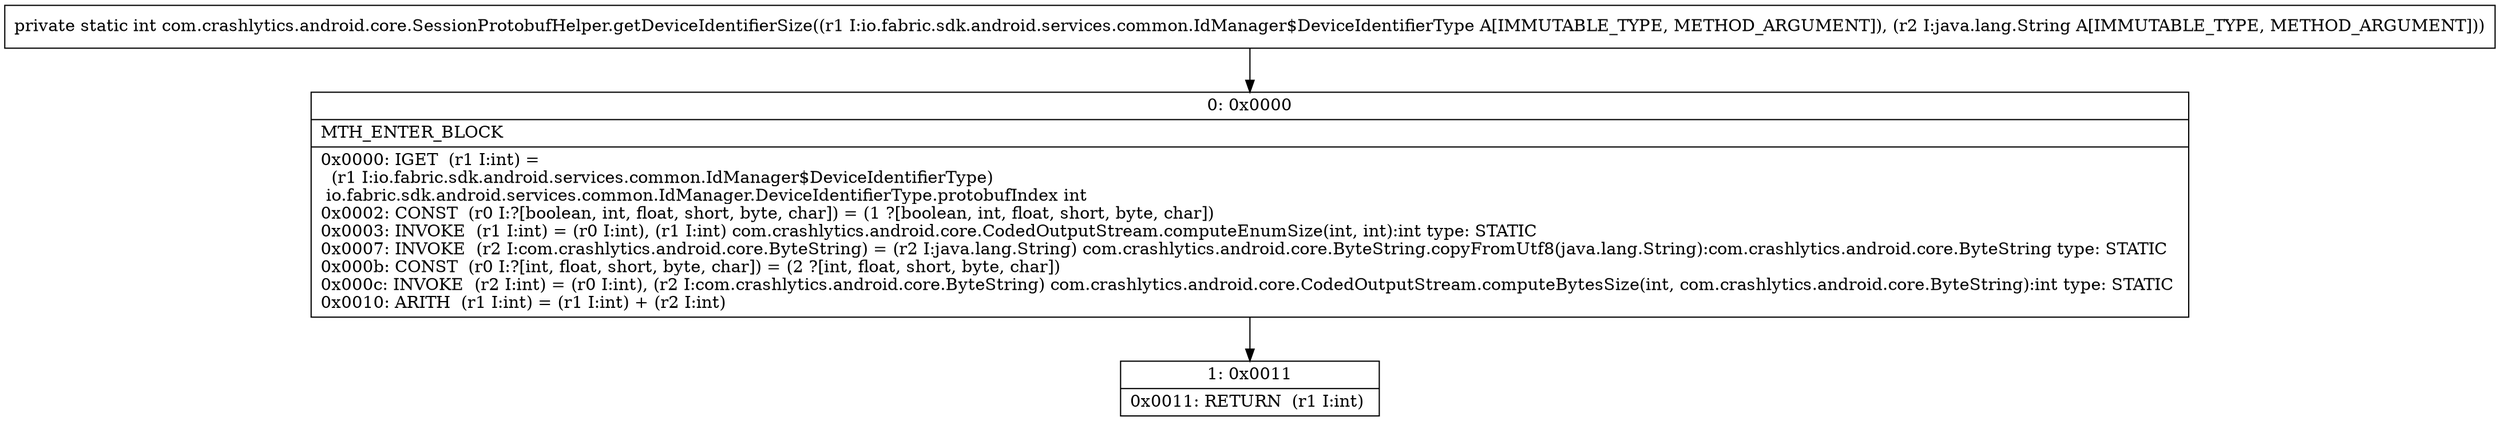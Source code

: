 digraph "CFG forcom.crashlytics.android.core.SessionProtobufHelper.getDeviceIdentifierSize(Lio\/fabric\/sdk\/android\/services\/common\/IdManager$DeviceIdentifierType;Ljava\/lang\/String;)I" {
Node_0 [shape=record,label="{0\:\ 0x0000|MTH_ENTER_BLOCK\l|0x0000: IGET  (r1 I:int) = \l  (r1 I:io.fabric.sdk.android.services.common.IdManager$DeviceIdentifierType)\l io.fabric.sdk.android.services.common.IdManager.DeviceIdentifierType.protobufIndex int \l0x0002: CONST  (r0 I:?[boolean, int, float, short, byte, char]) = (1 ?[boolean, int, float, short, byte, char]) \l0x0003: INVOKE  (r1 I:int) = (r0 I:int), (r1 I:int) com.crashlytics.android.core.CodedOutputStream.computeEnumSize(int, int):int type: STATIC \l0x0007: INVOKE  (r2 I:com.crashlytics.android.core.ByteString) = (r2 I:java.lang.String) com.crashlytics.android.core.ByteString.copyFromUtf8(java.lang.String):com.crashlytics.android.core.ByteString type: STATIC \l0x000b: CONST  (r0 I:?[int, float, short, byte, char]) = (2 ?[int, float, short, byte, char]) \l0x000c: INVOKE  (r2 I:int) = (r0 I:int), (r2 I:com.crashlytics.android.core.ByteString) com.crashlytics.android.core.CodedOutputStream.computeBytesSize(int, com.crashlytics.android.core.ByteString):int type: STATIC \l0x0010: ARITH  (r1 I:int) = (r1 I:int) + (r2 I:int) \l}"];
Node_1 [shape=record,label="{1\:\ 0x0011|0x0011: RETURN  (r1 I:int) \l}"];
MethodNode[shape=record,label="{private static int com.crashlytics.android.core.SessionProtobufHelper.getDeviceIdentifierSize((r1 I:io.fabric.sdk.android.services.common.IdManager$DeviceIdentifierType A[IMMUTABLE_TYPE, METHOD_ARGUMENT]), (r2 I:java.lang.String A[IMMUTABLE_TYPE, METHOD_ARGUMENT])) }"];
MethodNode -> Node_0;
Node_0 -> Node_1;
}

